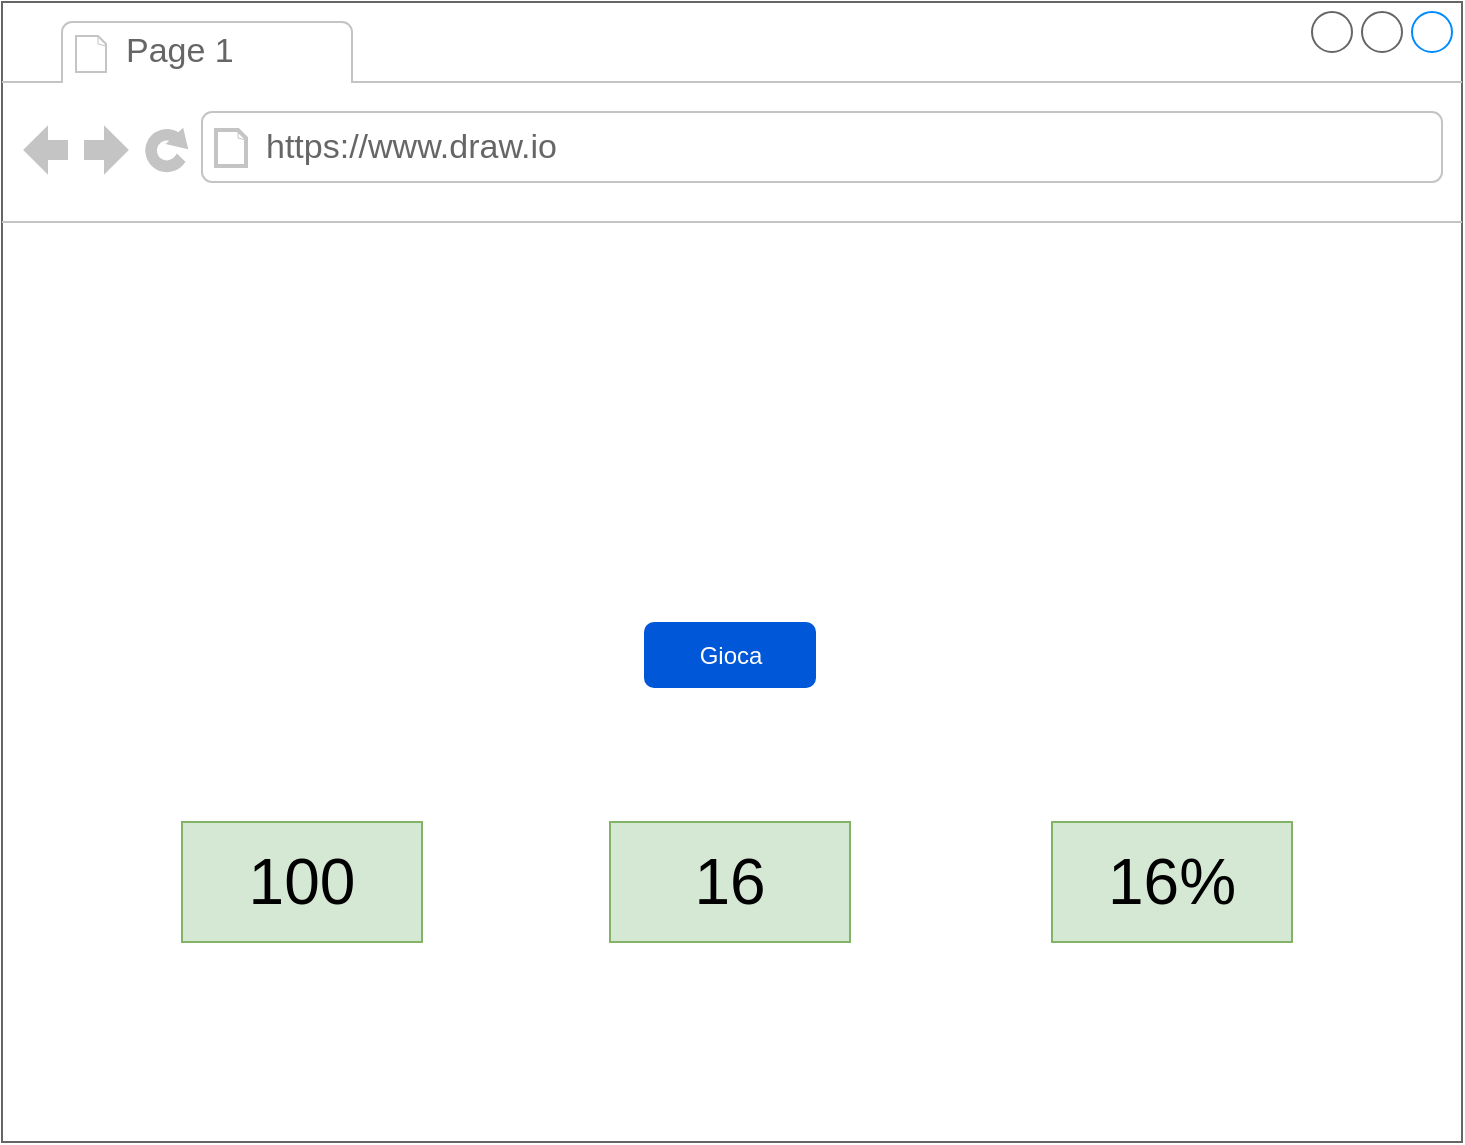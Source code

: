 <mxfile version="20.8.20" type="device" pages="7"><diagram id="Cg6H2Tdxqr1hSSYa38K-" name="lancia dadi"><mxGraphModel dx="1434" dy="731" grid="1" gridSize="10" guides="1" tooltips="1" connect="1" arrows="1" fold="1" page="1" pageScale="1" pageWidth="827" pageHeight="1169" math="0" shadow="0"><root><mxCell id="0"/><mxCell id="1" parent="0"/><mxCell id="H-j7y9s3bhlFT9TuiXRx-1" value="" style="strokeWidth=1;shadow=0;dashed=0;align=center;html=1;shape=mxgraph.mockup.containers.browserWindow;rSize=0;strokeColor=#666666;strokeColor2=#008cff;strokeColor3=#c4c4c4;mainText=,;recursiveResize=0;" parent="1" vertex="1"><mxGeometry x="50" y="40" width="730" height="570" as="geometry"/></mxCell><mxCell id="H-j7y9s3bhlFT9TuiXRx-2" value="Page 1" style="strokeWidth=1;shadow=0;dashed=0;align=center;html=1;shape=mxgraph.mockup.containers.anchor;fontSize=17;fontColor=#666666;align=left;" parent="H-j7y9s3bhlFT9TuiXRx-1" vertex="1"><mxGeometry x="60" y="12" width="110" height="26" as="geometry"/></mxCell><mxCell id="H-j7y9s3bhlFT9TuiXRx-3" value="https://www.draw.io" style="strokeWidth=1;shadow=0;dashed=0;align=center;html=1;shape=mxgraph.mockup.containers.anchor;rSize=0;fontSize=17;fontColor=#666666;align=left;" parent="H-j7y9s3bhlFT9TuiXRx-1" vertex="1"><mxGeometry x="130" y="60" width="250" height="26" as="geometry"/></mxCell><mxCell id="H-j7y9s3bhlFT9TuiXRx-5" value="" style="shape=image;verticalLabelPosition=bottom;labelBackgroundColor=default;verticalAlign=top;aspect=fixed;imageAspect=0;image=https://hamleysgumlet.gumlet.io/product/491902266/665/491902266-3.jpg;" parent="H-j7y9s3bhlFT9TuiXRx-1" vertex="1"><mxGeometry x="80" y="140" width="150" height="139.9" as="geometry"/></mxCell><mxCell id="H-j7y9s3bhlFT9TuiXRx-6" value="" style="shape=image;verticalLabelPosition=bottom;labelBackgroundColor=default;verticalAlign=top;aspect=fixed;imageAspect=0;image=https://hamleysgumlet.gumlet.io/product/491902266/665/491902266-3.jpg;" parent="H-j7y9s3bhlFT9TuiXRx-1" vertex="1"><mxGeometry x="510" y="140" width="150" height="139.9" as="geometry"/></mxCell><mxCell id="H-j7y9s3bhlFT9TuiXRx-7" value="Gioca" style="rounded=1;fillColor=#0057D8;strokeColor=none;html=1;fontColor=#ffffff;align=center;verticalAlign=middle;fontStyle=0;fontSize=12;sketch=0;" parent="H-j7y9s3bhlFT9TuiXRx-1" vertex="1"><mxGeometry x="321" y="310" width="86" height="33" as="geometry"/></mxCell><mxCell id="H-j7y9s3bhlFT9TuiXRx-8" value="100" style="rounded=0;whiteSpace=wrap;html=1;fillColor=#d5e8d4;strokeColor=#82b366;fontSize=32;" parent="H-j7y9s3bhlFT9TuiXRx-1" vertex="1"><mxGeometry x="90" y="410" width="120" height="60" as="geometry"/></mxCell><mxCell id="H-j7y9s3bhlFT9TuiXRx-9" value="16" style="rounded=0;whiteSpace=wrap;html=1;fillColor=#d5e8d4;strokeColor=#82b366;fontSize=32;" parent="H-j7y9s3bhlFT9TuiXRx-1" vertex="1"><mxGeometry x="304" y="410" width="120" height="60" as="geometry"/></mxCell><mxCell id="H-j7y9s3bhlFT9TuiXRx-10" value="16%" style="rounded=0;whiteSpace=wrap;html=1;fillColor=#d5e8d4;strokeColor=#82b366;fontSize=32;" parent="H-j7y9s3bhlFT9TuiXRx-1" vertex="1"><mxGeometry x="525" y="410" width="120" height="60" as="geometry"/></mxCell></root></mxGraphModel></diagram><diagram id="x9rUhclJSvOV-xYANEBH" name="lista spesa"><mxGraphModel dx="1434" dy="788" grid="1" gridSize="10" guides="1" tooltips="1" connect="1" arrows="1" fold="1" page="1" pageScale="1" pageWidth="827" pageHeight="1169" math="0" shadow="0"><root><mxCell id="0"/><mxCell id="1" parent="0"/><mxCell id="MfrzVIGP5iQcUC9yq5QS-6" value="" style="strokeWidth=1;shadow=0;dashed=0;align=center;html=1;shape=mxgraph.mockup.containers.browserWindow;rSize=0;strokeColor=#666666;strokeColor2=#008cff;strokeColor3=#c4c4c4;mainText=,;recursiveResize=0;" parent="1" vertex="1"><mxGeometry x="430" y="90" width="390" height="310" as="geometry"/></mxCell><mxCell id="MfrzVIGP5iQcUC9yq5QS-7" value="Page 1" style="strokeWidth=1;shadow=0;dashed=0;align=center;html=1;shape=mxgraph.mockup.containers.anchor;fontSize=17;fontColor=#666666;align=left;" parent="MfrzVIGP5iQcUC9yq5QS-6" vertex="1"><mxGeometry x="60" y="12" width="110" height="26" as="geometry"/></mxCell><mxCell id="MfrzVIGP5iQcUC9yq5QS-8" value="https://www.draw.io" style="strokeWidth=1;shadow=0;dashed=0;align=center;html=1;shape=mxgraph.mockup.containers.anchor;rSize=0;fontSize=17;fontColor=#666666;align=left;" parent="MfrzVIGP5iQcUC9yq5QS-6" vertex="1"><mxGeometry x="130" y="60" width="250" height="26" as="geometry"/></mxCell><mxCell id="MfrzVIGP5iQcUC9yq5QS-9" value="latte" style="strokeWidth=1;html=1;shadow=0;dashed=0;shape=mxgraph.android.textfield;align=center;strokeColor=#999999;pointerEvents=1" parent="MfrzVIGP5iQcUC9yq5QS-6" vertex="1"><mxGeometry x="28" y="140" width="174" height="30" as="geometry"/></mxCell><mxCell id="MfrzVIGP5iQcUC9yq5QS-10" value="add" style="rounded=1;fillColor=#0057D8;strokeColor=none;html=1;fontColor=#ffffff;align=center;verticalAlign=middle;fontStyle=0;fontSize=12;sketch=0;" parent="MfrzVIGP5iQcUC9yq5QS-6" vertex="1"><mxGeometry x="240" y="137" width="86" height="33" as="geometry"/></mxCell><mxCell id="MfrzVIGP5iQcUC9yq5QS-11" value="&lt;ul&gt;&lt;li&gt;pane&lt;/li&gt;&lt;li&gt;salmone&lt;/li&gt;&lt;li&gt;olive&lt;/li&gt;&lt;/ul&gt;" style="text;strokeColor=none;fillColor=none;html=1;whiteSpace=wrap;verticalAlign=middle;overflow=hidden;" parent="MfrzVIGP5iQcUC9yq5QS-6" vertex="1"><mxGeometry x="30" y="190" width="100" height="80" as="geometry"/></mxCell><mxCell id="MfrzVIGP5iQcUC9yq5QS-19" value="Todo" style="swimlane;fontStyle=1;align=center;verticalAlign=top;childLayout=stackLayout;horizontal=1;startSize=26;horizontalStack=0;resizeParent=1;resizeParentMax=0;resizeLast=0;collapsible=1;marginBottom=0;" parent="1" vertex="1"><mxGeometry x="80" y="560" width="140" height="86" as="geometry"/></mxCell><mxCell id="MfrzVIGP5iQcUC9yq5QS-20" value="+ descrizione: String" style="text;strokeColor=none;fillColor=none;align=left;verticalAlign=top;spacingLeft=4;spacingRight=4;overflow=hidden;rotatable=0;points=[[0,0.5],[1,0.5]];portConstraint=eastwest;" parent="MfrzVIGP5iQcUC9yq5QS-19" vertex="1"><mxGeometry y="26" width="140" height="26" as="geometry"/></mxCell><mxCell id="MfrzVIGP5iQcUC9yq5QS-21" value="" style="line;strokeWidth=1;fillColor=none;align=left;verticalAlign=middle;spacingTop=-1;spacingLeft=3;spacingRight=3;rotatable=0;labelPosition=right;points=[];portConstraint=eastwest;strokeColor=inherit;" parent="MfrzVIGP5iQcUC9yq5QS-19" vertex="1"><mxGeometry y="52" width="140" height="8" as="geometry"/></mxCell><mxCell id="MfrzVIGP5iQcUC9yq5QS-31" value="+ Todo(String)" style="text;strokeColor=none;fillColor=none;align=left;verticalAlign=top;spacingLeft=4;spacingRight=4;overflow=hidden;rotatable=0;points=[[0,0.5],[1,0.5]];portConstraint=eastwest;" parent="MfrzVIGP5iQcUC9yq5QS-19" vertex="1"><mxGeometry y="60" width="140" height="26" as="geometry"/></mxCell><mxCell id="MfrzVIGP5iQcUC9yq5QS-23" value="Lista" style="swimlane;fontStyle=1;align=center;verticalAlign=top;childLayout=stackLayout;horizontal=1;startSize=26;horizontalStack=0;resizeParent=1;resizeParentMax=0;resizeLast=0;collapsible=1;marginBottom=0;" parent="1" vertex="1"><mxGeometry x="320" y="560" width="160" height="138" as="geometry"/></mxCell><mxCell id="MfrzVIGP5iQcUC9yq5QS-24" value="+ elenco: Todo[]" style="text;strokeColor=none;fillColor=none;align=left;verticalAlign=top;spacingLeft=4;spacingRight=4;overflow=hidden;rotatable=0;points=[[0,0.5],[1,0.5]];portConstraint=eastwest;" parent="MfrzVIGP5iQcUC9yq5QS-23" vertex="1"><mxGeometry y="26" width="160" height="26" as="geometry"/></mxCell><mxCell id="MfrzVIGP5iQcUC9yq5QS-25" value="" style="line;strokeWidth=1;fillColor=none;align=left;verticalAlign=middle;spacingTop=-1;spacingLeft=3;spacingRight=3;rotatable=0;labelPosition=right;points=[];portConstraint=eastwest;strokeColor=inherit;" parent="MfrzVIGP5iQcUC9yq5QS-23" vertex="1"><mxGeometry y="52" width="160" height="8" as="geometry"/></mxCell><mxCell id="MfrzVIGP5iQcUC9yq5QS-26" value="+ add(Todo): void" style="text;strokeColor=none;fillColor=none;align=left;verticalAlign=top;spacingLeft=4;spacingRight=4;overflow=hidden;rotatable=0;points=[[0,0.5],[1,0.5]];portConstraint=eastwest;" parent="MfrzVIGP5iQcUC9yq5QS-23" vertex="1"><mxGeometry y="60" width="160" height="26" as="geometry"/></mxCell><mxCell id="MfrzVIGP5iQcUC9yq5QS-28" value="+ get(int): Todo" style="text;strokeColor=none;fillColor=none;align=left;verticalAlign=top;spacingLeft=4;spacingRight=4;overflow=hidden;rotatable=0;points=[[0,0.5],[1,0.5]];portConstraint=eastwest;" parent="MfrzVIGP5iQcUC9yq5QS-23" vertex="1"><mxGeometry y="86" width="160" height="26" as="geometry"/></mxCell><mxCell id="MfrzVIGP5iQcUC9yq5QS-29" value="+ getAll(): Todo[]" style="text;strokeColor=none;fillColor=none;align=left;verticalAlign=top;spacingLeft=4;spacingRight=4;overflow=hidden;rotatable=0;points=[[0,0.5],[1,0.5]];portConstraint=eastwest;" parent="MfrzVIGP5iQcUC9yq5QS-23" vertex="1"><mxGeometry y="112" width="160" height="26" as="geometry"/></mxCell><mxCell id="MfrzVIGP5iQcUC9yq5QS-27" style="edgeStyle=orthogonalEdgeStyle;rounded=0;orthogonalLoop=1;jettySize=auto;html=1;exitX=0;exitY=0.5;exitDx=0;exitDy=0;entryX=1;entryY=0.5;entryDx=0;entryDy=0;endArrow=none;endFill=0;startArrow=diamond;startFill=0;" parent="1" source="MfrzVIGP5iQcUC9yq5QS-24" target="MfrzVIGP5iQcUC9yq5QS-20" edge="1"><mxGeometry relative="1" as="geometry"/></mxCell><mxCell id="MfrzVIGP5iQcUC9yq5QS-30" value="" style="shape=image;verticalLabelPosition=bottom;labelBackgroundColor=default;verticalAlign=top;aspect=fixed;imageAspect=0;image=https://i.pinimg.com/originals/0c/cd/2e/0ccd2e3871ede392eef16f81fa21edc5.jpg;" parent="1" vertex="1"><mxGeometry x="312.87" y="420" width="174.26" height="126" as="geometry"/></mxCell><mxCell id="MfrzVIGP5iQcUC9yq5QS-32" value="TodoListDemo" style="swimlane;fontStyle=1;align=center;verticalAlign=top;childLayout=stackLayout;horizontal=1;startSize=26;horizontalStack=0;resizeParent=1;resizeParentMax=0;resizeLast=0;collapsible=1;marginBottom=0;" parent="1" vertex="1"><mxGeometry x="593" y="552" width="160" height="60" as="geometry"/></mxCell><mxCell id="MfrzVIGP5iQcUC9yq5QS-34" value="" style="line;strokeWidth=1;fillColor=none;align=left;verticalAlign=middle;spacingTop=-1;spacingLeft=3;spacingRight=3;rotatable=0;labelPosition=right;points=[];portConstraint=eastwest;strokeColor=inherit;" parent="MfrzVIGP5iQcUC9yq5QS-32" vertex="1"><mxGeometry y="26" width="160" height="8" as="geometry"/></mxCell><mxCell id="MfrzVIGP5iQcUC9yq5QS-35" value="+ main(String[]): void" style="text;strokeColor=none;fillColor=none;align=left;verticalAlign=top;spacingLeft=4;spacingRight=4;overflow=hidden;rotatable=0;points=[[0,0.5],[1,0.5]];portConstraint=eastwest;" parent="MfrzVIGP5iQcUC9yq5QS-32" vertex="1"><mxGeometry y="34" width="160" height="26" as="geometry"/></mxCell><mxCell id="MfrzVIGP5iQcUC9yq5QS-36" style="edgeStyle=orthogonalEdgeStyle;rounded=0;orthogonalLoop=1;jettySize=auto;html=1;exitX=0;exitY=0.5;exitDx=0;exitDy=0;startArrow=none;startFill=0;endArrow=none;endFill=0;" parent="1" source="MfrzVIGP5iQcUC9yq5QS-35" target="MfrzVIGP5iQcUC9yq5QS-24" edge="1"><mxGeometry relative="1" as="geometry"/></mxCell><mxCell id="MfrzVIGP5iQcUC9yq5QS-1" value="latte" style="whiteSpace=wrap;html=1;aspect=fixed;fillColor=#fff2cc;strokeColor=#d6b656;" parent="1" vertex="1"><mxGeometry x="374" y="420" width="40" height="40" as="geometry"/></mxCell><mxCell id="MfrzVIGP5iQcUC9yq5QS-2" value="mele 1kg" style="whiteSpace=wrap;html=1;aspect=fixed;fillColor=#fff2cc;strokeColor=#d6b656;" parent="1" vertex="1"><mxGeometry x="414" y="420" width="40" height="40" as="geometry"/></mxCell><mxCell id="MfrzVIGP5iQcUC9yq5QS-3" value="salmone" style="whiteSpace=wrap;html=1;aspect=fixed;fillColor=#fff2cc;strokeColor=#d6b656;" parent="1" vertex="1"><mxGeometry x="374" y="463" width="40" height="40" as="geometry"/></mxCell><mxCell id="MfrzVIGP5iQcUC9yq5QS-4" value="olive" style="whiteSpace=wrap;html=1;aspect=fixed;fillColor=#fff2cc;strokeColor=#d6b656;" parent="1" vertex="1"><mxGeometry x="374" y="506" width="40" height="40" as="geometry"/></mxCell><mxCell id="MfrzVIGP5iQcUC9yq5QS-5" value="pane" style="whiteSpace=wrap;html=1;aspect=fixed;fillColor=#fff2cc;strokeColor=#d6b656;" parent="1" vertex="1"><mxGeometry x="414" y="463" width="40" height="40" as="geometry"/></mxCell></root></mxGraphModel></diagram><diagram id="e7iqt1R43cyGJhvjIFla" name="rubrica contatti"><mxGraphModel dx="1434" dy="731" grid="1" gridSize="10" guides="1" tooltips="1" connect="1" arrows="1" fold="1" page="1" pageScale="1" pageWidth="827" pageHeight="1169" math="0" shadow="0"><root><mxCell id="0"/><mxCell id="1" parent="0"/><mxCell id="YJz40cyfehObAQXGJR73-1" value="model" style="shape=folder;fontStyle=1;spacingTop=10;tabWidth=40;tabHeight=14;tabPosition=left;html=1;fillColor=#fff2cc;strokeColor=#d6b656;" vertex="1" parent="1"><mxGeometry x="50" y="70" width="200" height="570" as="geometry"/></mxCell><mxCell id="YJz40cyfehObAQXGJR73-2" value="view" style="shape=folder;fontStyle=1;spacingTop=10;tabWidth=40;tabHeight=14;tabPosition=left;html=1;fillColor=#fff2cc;strokeColor=#d6b656;" vertex="1" parent="1"><mxGeometry x="320" y="70" width="190" height="330" as="geometry"/></mxCell><mxCell id="YJz40cyfehObAQXGJR73-3" value="controller" style="shape=folder;fontStyle=1;spacingTop=10;tabWidth=40;tabHeight=14;tabPosition=left;html=1;fillColor=#fff2cc;strokeColor=#d6b656;" vertex="1" parent="1"><mxGeometry x="610" y="70" width="170" height="570" as="geometry"/></mxCell><mxCell id="YJz40cyfehObAQXGJR73-4" value="Contatto" style="swimlane;fontStyle=1;align=center;verticalAlign=top;childLayout=stackLayout;horizontal=1;startSize=26;horizontalStack=0;resizeParent=1;resizeParentMax=0;resizeLast=0;collapsible=1;marginBottom=0;" vertex="1" parent="1"><mxGeometry x="80" y="130" width="140" height="112" as="geometry"/></mxCell><mxCell id="YJz40cyfehObAQXGJR73-5" value="+ nome: String" style="text;strokeColor=none;fillColor=none;align=left;verticalAlign=top;spacingLeft=4;spacingRight=4;overflow=hidden;rotatable=0;points=[[0,0.5],[1,0.5]];portConstraint=eastwest;" vertex="1" parent="YJz40cyfehObAQXGJR73-4"><mxGeometry y="26" width="140" height="26" as="geometry"/></mxCell><mxCell id="YJz40cyfehObAQXGJR73-8" value="+ numero: String" style="text;strokeColor=none;fillColor=none;align=left;verticalAlign=top;spacingLeft=4;spacingRight=4;overflow=hidden;rotatable=0;points=[[0,0.5],[1,0.5]];portConstraint=eastwest;" vertex="1" parent="YJz40cyfehObAQXGJR73-4"><mxGeometry y="52" width="140" height="26" as="geometry"/></mxCell><mxCell id="YJz40cyfehObAQXGJR73-6" value="" style="line;strokeWidth=1;fillColor=none;align=left;verticalAlign=middle;spacingTop=-1;spacingLeft=3;spacingRight=3;rotatable=0;labelPosition=right;points=[];portConstraint=eastwest;strokeColor=inherit;" vertex="1" parent="YJz40cyfehObAQXGJR73-4"><mxGeometry y="78" width="140" height="8" as="geometry"/></mxCell><mxCell id="YJz40cyfehObAQXGJR73-7" value="+ costruttore" style="text;strokeColor=none;fillColor=none;align=left;verticalAlign=top;spacingLeft=4;spacingRight=4;overflow=hidden;rotatable=0;points=[[0,0.5],[1,0.5]];portConstraint=eastwest;" vertex="1" parent="YJz40cyfehObAQXGJR73-4"><mxGeometry y="86" width="140" height="26" as="geometry"/></mxCell><mxCell id="YJz40cyfehObAQXGJR73-9" value="Rubrica" style="swimlane;fontStyle=1;align=center;verticalAlign=top;childLayout=stackLayout;horizontal=1;startSize=26;horizontalStack=0;resizeParent=1;resizeParentMax=0;resizeLast=0;collapsible=1;marginBottom=0;" vertex="1" parent="1"><mxGeometry x="630" y="130" width="140" height="112" as="geometry"/></mxCell><mxCell id="YJz40cyfehObAQXGJR73-10" value="+ contatti: Contatto[]" style="text;strokeColor=none;fillColor=none;align=left;verticalAlign=top;spacingLeft=4;spacingRight=4;overflow=hidden;rotatable=0;points=[[0,0.5],[1,0.5]];portConstraint=eastwest;" vertex="1" parent="YJz40cyfehObAQXGJR73-9"><mxGeometry y="26" width="140" height="26" as="geometry"/></mxCell><mxCell id="YJz40cyfehObAQXGJR73-12" value="" style="line;strokeWidth=1;fillColor=none;align=left;verticalAlign=middle;spacingTop=-1;spacingLeft=3;spacingRight=3;rotatable=0;labelPosition=right;points=[];portConstraint=eastwest;strokeColor=inherit;" vertex="1" parent="YJz40cyfehObAQXGJR73-9"><mxGeometry y="52" width="140" height="8" as="geometry"/></mxCell><mxCell id="YJz40cyfehObAQXGJR73-13" value="+ costruttore" style="text;strokeColor=none;fillColor=none;align=left;verticalAlign=top;spacingLeft=4;spacingRight=4;overflow=hidden;rotatable=0;points=[[0,0.5],[1,0.5]];portConstraint=eastwest;" vertex="1" parent="YJz40cyfehObAQXGJR73-9"><mxGeometry y="60" width="140" height="26" as="geometry"/></mxCell><mxCell id="YJz40cyfehObAQXGJR73-25" value="+ add(Contatto)&#10;)" style="text;strokeColor=none;fillColor=none;align=left;verticalAlign=top;spacingLeft=4;spacingRight=4;overflow=hidden;rotatable=0;points=[[0,0.5],[1,0.5]];portConstraint=eastwest;" vertex="1" parent="YJz40cyfehObAQXGJR73-9"><mxGeometry y="86" width="140" height="26" as="geometry"/></mxCell><mxCell id="YJz40cyfehObAQXGJR73-23" value="" style="edgeStyle=orthogonalEdgeStyle;rounded=0;orthogonalLoop=1;jettySize=auto;html=1;endArrow=diamond;endFill=0;" edge="1" parent="1" source="YJz40cyfehObAQXGJR73-15" target="YJz40cyfehObAQXGJR73-19"><mxGeometry relative="1" as="geometry"/></mxCell><mxCell id="YJz40cyfehObAQXGJR73-15" value="RubricaDemo" style="swimlane;fontStyle=1;align=center;verticalAlign=top;childLayout=stackLayout;horizontal=1;startSize=26;horizontalStack=0;resizeParent=1;resizeParentMax=0;resizeLast=0;collapsible=1;marginBottom=0;" vertex="1" parent="1"><mxGeometry x="334" y="420" width="160" height="60" as="geometry"/></mxCell><mxCell id="YJz40cyfehObAQXGJR73-17" value="" style="line;strokeWidth=1;fillColor=none;align=left;verticalAlign=middle;spacingTop=-1;spacingLeft=3;spacingRight=3;rotatable=0;labelPosition=right;points=[];portConstraint=eastwest;strokeColor=inherit;" vertex="1" parent="YJz40cyfehObAQXGJR73-15"><mxGeometry y="26" width="160" height="8" as="geometry"/></mxCell><mxCell id="YJz40cyfehObAQXGJR73-18" value="+ main()" style="text;strokeColor=none;fillColor=none;align=left;verticalAlign=top;spacingLeft=4;spacingRight=4;overflow=hidden;rotatable=0;points=[[0,0.5],[1,0.5]];portConstraint=eastwest;" vertex="1" parent="YJz40cyfehObAQXGJR73-15"><mxGeometry y="34" width="160" height="26" as="geometry"/></mxCell><mxCell id="YJz40cyfehObAQXGJR73-24" style="edgeStyle=orthogonalEdgeStyle;rounded=0;orthogonalLoop=1;jettySize=auto;html=1;exitX=1;exitY=0.25;exitDx=0;exitDy=0;endArrow=diamond;endFill=0;" edge="1" parent="1" source="YJz40cyfehObAQXGJR73-19" target="YJz40cyfehObAQXGJR73-13"><mxGeometry relative="1" as="geometry"/></mxCell><mxCell id="YJz40cyfehObAQXGJR73-19" value="RubricaView" style="swimlane;fontStyle=1;align=center;verticalAlign=top;childLayout=stackLayout;horizontal=1;startSize=26;horizontalStack=0;resizeParent=1;resizeParentMax=0;resizeLast=0;collapsible=1;marginBottom=0;" vertex="1" parent="1"><mxGeometry x="334" y="270" width="160" height="86" as="geometry"/></mxCell><mxCell id="YJz40cyfehObAQXGJR73-21" value="" style="line;strokeWidth=1;fillColor=none;align=left;verticalAlign=middle;spacingTop=-1;spacingLeft=3;spacingRight=3;rotatable=0;labelPosition=right;points=[];portConstraint=eastwest;strokeColor=inherit;" vertex="1" parent="YJz40cyfehObAQXGJR73-19"><mxGeometry y="26" width="160" height="8" as="geometry"/></mxCell><mxCell id="YJz40cyfehObAQXGJR73-22" value="+ add(Contatto): void" style="text;strokeColor=none;fillColor=none;align=left;verticalAlign=top;spacingLeft=4;spacingRight=4;overflow=hidden;rotatable=0;points=[[0,0.5],[1,0.5]];portConstraint=eastwest;" vertex="1" parent="YJz40cyfehObAQXGJR73-19"><mxGeometry y="34" width="160" height="26" as="geometry"/></mxCell><mxCell id="YJz40cyfehObAQXGJR73-26" value="+ getAll(): Contatto[]" style="text;strokeColor=none;fillColor=none;align=left;verticalAlign=top;spacingLeft=4;spacingRight=4;overflow=hidden;rotatable=0;points=[[0,0.5],[1,0.5]];portConstraint=eastwest;" vertex="1" parent="YJz40cyfehObAQXGJR73-19"><mxGeometry y="60" width="160" height="26" as="geometry"/></mxCell></root></mxGraphModel></diagram><diagram id="X636AbXwVNyef3VeQuok" name="geometria"><mxGraphModel dx="936" dy="589" grid="1" gridSize="10" guides="1" tooltips="1" connect="1" arrows="1" fold="1" page="1" pageScale="1" pageWidth="827" pageHeight="1169" math="0" shadow="0"><root><mxCell id="0"/><mxCell id="1" parent="0"/><mxCell id="2pqwC0P4rRArVtFaW9Xc-1" value="" style="endArrow=classic;html=1;rounded=0;" edge="1" parent="1"><mxGeometry width="50" height="50" relative="1" as="geometry"><mxPoint x="240" y="480" as="sourcePoint"/><mxPoint x="240" y="40" as="targetPoint"/></mxGeometry></mxCell><mxCell id="2pqwC0P4rRArVtFaW9Xc-2" value="" style="endArrow=classic;html=1;rounded=0;" edge="1" parent="1"><mxGeometry width="50" height="50" relative="1" as="geometry"><mxPoint x="180" y="440" as="sourcePoint"/><mxPoint x="770" y="440" as="targetPoint"/></mxGeometry></mxCell><mxCell id="2pqwC0P4rRArVtFaW9Xc-3" value="" style="shape=waypoint;sketch=0;fillStyle=solid;size=6;pointerEvents=1;points=[];fillColor=none;resizable=0;rotatable=0;perimeter=centerPerimeter;snapToPoint=1;" vertex="1" parent="1"><mxGeometry x="350" y="350" width="20" height="20" as="geometry"/></mxCell><mxCell id="2pqwC0P4rRArVtFaW9Xc-4" value="" style="shape=waypoint;sketch=0;fillStyle=solid;size=6;pointerEvents=1;points=[];fillColor=none;resizable=0;rotatable=0;perimeter=centerPerimeter;snapToPoint=1;" vertex="1" parent="1"><mxGeometry x="510" y="350" width="20" height="20" as="geometry"/></mxCell><mxCell id="2pqwC0P4rRArVtFaW9Xc-5" value="a(3, 2)" style="text;html=1;strokeColor=none;fillColor=none;align=center;verticalAlign=middle;whiteSpace=wrap;rounded=0;" vertex="1" parent="1"><mxGeometry x="330" y="370" width="60" height="30" as="geometry"/></mxCell><mxCell id="2pqwC0P4rRArVtFaW9Xc-6" value="b(7, 2)" style="text;html=1;strokeColor=none;fillColor=none;align=center;verticalAlign=middle;whiteSpace=wrap;rounded=0;" vertex="1" parent="1"><mxGeometry x="490" y="370" width="60" height="30" as="geometry"/></mxCell><mxCell id="2pqwC0P4rRArVtFaW9Xc-7" value="" style="endArrow=none;dashed=1;html=1;dashPattern=1 3;strokeWidth=2;rounded=0;" edge="1" parent="1" source="2pqwC0P4rRArVtFaW9Xc-3" target="2pqwC0P4rRArVtFaW9Xc-4"><mxGeometry width="50" height="50" relative="1" as="geometry"><mxPoint x="140" y="230" as="sourcePoint"/><mxPoint x="190" y="180" as="targetPoint"/></mxGeometry></mxCell><mxCell id="2pqwC0P4rRArVtFaW9Xc-8" value="" style="shape=waypoint;sketch=0;fillStyle=solid;size=6;pointerEvents=1;points=[];fillColor=none;resizable=0;rotatable=0;perimeter=centerPerimeter;snapToPoint=1;" vertex="1" parent="1"><mxGeometry x="350" y="230" width="20" height="20" as="geometry"/></mxCell><mxCell id="2pqwC0P4rRArVtFaW9Xc-9" value="c(3, 5)" style="text;html=1;strokeColor=none;fillColor=none;align=center;verticalAlign=middle;whiteSpace=wrap;rounded=0;" vertex="1" parent="1"><mxGeometry x="330" y="200" width="60" height="30" as="geometry"/></mxCell><mxCell id="2pqwC0P4rRArVtFaW9Xc-10" value="" style="endArrow=none;dashed=1;html=1;dashPattern=1 3;strokeWidth=2;rounded=0;entryX=0.55;entryY=0.75;entryDx=0;entryDy=0;entryPerimeter=0;" edge="1" parent="1" target="2pqwC0P4rRArVtFaW9Xc-8"><mxGeometry width="50" height="50" relative="1" as="geometry"><mxPoint x="360" y="360" as="sourcePoint"/><mxPoint x="600" y="380" as="targetPoint"/></mxGeometry></mxCell><mxCell id="2pqwC0P4rRArVtFaW9Xc-11" value="" style="endArrow=none;dashed=1;html=1;dashPattern=1 3;strokeWidth=2;rounded=0;exitX=0.6;exitY=0.4;exitDx=0;exitDy=0;exitPerimeter=0;entryX=0.55;entryY=0.4;entryDx=0;entryDy=0;entryPerimeter=0;" edge="1" parent="1" source="2pqwC0P4rRArVtFaW9Xc-8" target="2pqwC0P4rRArVtFaW9Xc-4"><mxGeometry width="50" height="50" relative="1" as="geometry"><mxPoint x="550" y="430" as="sourcePoint"/><mxPoint x="600" y="380" as="targetPoint"/></mxGeometry></mxCell></root></mxGraphModel></diagram><diagram id="D58ve14tJUaP7mZnzr_2" name="Pagina-5"><mxGraphModel dx="1434" dy="788" grid="1" gridSize="10" guides="1" tooltips="1" connect="1" arrows="1" fold="1" page="1" pageScale="1" pageWidth="827" pageHeight="1169" math="0" shadow="0"><root><mxCell id="0"/><mxCell id="1" parent="0"/><mxCell id="YW3kVqDKy6XN3XQlmQ_f-1" value="model" style="shape=folder;fontStyle=1;spacingTop=10;tabWidth=40;tabHeight=14;tabPosition=left;html=1;" vertex="1" parent="1"><mxGeometry x="100" y="40" width="70" height="50" as="geometry"/></mxCell><mxCell id="YW3kVqDKy6XN3XQlmQ_f-2" value="Dipendente" style="swimlane;fontStyle=1;align=center;verticalAlign=top;childLayout=stackLayout;horizontal=1;startSize=26;horizontalStack=0;resizeParent=1;resizeParentMax=0;resizeLast=0;collapsible=1;marginBottom=0;" vertex="1" parent="1"><mxGeometry x="310" y="130" width="160" height="86" as="geometry"/></mxCell><mxCell id="YW3kVqDKy6XN3XQlmQ_f-3" value="+ nMat: int" style="text;strokeColor=none;fillColor=none;align=left;verticalAlign=top;spacingLeft=4;spacingRight=4;overflow=hidden;rotatable=0;points=[[0,0.5],[1,0.5]];portConstraint=eastwest;" vertex="1" parent="YW3kVqDKy6XN3XQlmQ_f-2"><mxGeometry y="26" width="160" height="26" as="geometry"/></mxCell><mxCell id="YW3kVqDKy6XN3XQlmQ_f-4" value="" style="line;strokeWidth=1;fillColor=none;align=left;verticalAlign=middle;spacingTop=-1;spacingLeft=3;spacingRight=3;rotatable=0;labelPosition=right;points=[];portConstraint=eastwest;strokeColor=inherit;" vertex="1" parent="YW3kVqDKy6XN3XQlmQ_f-2"><mxGeometry y="52" width="160" height="8" as="geometry"/></mxCell><mxCell id="YW3kVqDKy6XN3XQlmQ_f-5" value="+ method(type): type" style="text;strokeColor=none;fillColor=none;align=left;verticalAlign=top;spacingLeft=4;spacingRight=4;overflow=hidden;rotatable=0;points=[[0,0.5],[1,0.5]];portConstraint=eastwest;" vertex="1" parent="YW3kVqDKy6XN3XQlmQ_f-2"><mxGeometry y="60" width="160" height="26" as="geometry"/></mxCell><mxCell id="YW3kVqDKy6XN3XQlmQ_f-6" value="Impiegato" style="swimlane;fontStyle=1;align=center;verticalAlign=top;childLayout=stackLayout;horizontal=1;startSize=26;horizontalStack=0;resizeParent=1;resizeParentMax=0;resizeLast=0;collapsible=1;marginBottom=0;" vertex="1" parent="1"><mxGeometry x="110" y="290" width="160" height="86" as="geometry"/></mxCell><mxCell id="YW3kVqDKy6XN3XQlmQ_f-7" value="+ field: type" style="text;strokeColor=none;fillColor=none;align=left;verticalAlign=top;spacingLeft=4;spacingRight=4;overflow=hidden;rotatable=0;points=[[0,0.5],[1,0.5]];portConstraint=eastwest;" vertex="1" parent="YW3kVqDKy6XN3XQlmQ_f-6"><mxGeometry y="26" width="160" height="26" as="geometry"/></mxCell><mxCell id="YW3kVqDKy6XN3XQlmQ_f-8" value="" style="line;strokeWidth=1;fillColor=none;align=left;verticalAlign=middle;spacingTop=-1;spacingLeft=3;spacingRight=3;rotatable=0;labelPosition=right;points=[];portConstraint=eastwest;strokeColor=inherit;" vertex="1" parent="YW3kVqDKy6XN3XQlmQ_f-6"><mxGeometry y="52" width="160" height="8" as="geometry"/></mxCell><mxCell id="YW3kVqDKy6XN3XQlmQ_f-9" value="+ method(type): type" style="text;strokeColor=none;fillColor=none;align=left;verticalAlign=top;spacingLeft=4;spacingRight=4;overflow=hidden;rotatable=0;points=[[0,0.5],[1,0.5]];portConstraint=eastwest;" vertex="1" parent="YW3kVqDKy6XN3XQlmQ_f-6"><mxGeometry y="60" width="160" height="26" as="geometry"/></mxCell><mxCell id="YW3kVqDKy6XN3XQlmQ_f-10" value="Fattorino" style="swimlane;fontStyle=1;align=center;verticalAlign=top;childLayout=stackLayout;horizontal=1;startSize=26;horizontalStack=0;resizeParent=1;resizeParentMax=0;resizeLast=0;collapsible=1;marginBottom=0;" vertex="1" parent="1"><mxGeometry x="310" y="290" width="160" height="86" as="geometry"/></mxCell><mxCell id="YW3kVqDKy6XN3XQlmQ_f-11" value="+ field: type" style="text;strokeColor=none;fillColor=none;align=left;verticalAlign=top;spacingLeft=4;spacingRight=4;overflow=hidden;rotatable=0;points=[[0,0.5],[1,0.5]];portConstraint=eastwest;" vertex="1" parent="YW3kVqDKy6XN3XQlmQ_f-10"><mxGeometry y="26" width="160" height="26" as="geometry"/></mxCell><mxCell id="YW3kVqDKy6XN3XQlmQ_f-12" value="" style="line;strokeWidth=1;fillColor=none;align=left;verticalAlign=middle;spacingTop=-1;spacingLeft=3;spacingRight=3;rotatable=0;labelPosition=right;points=[];portConstraint=eastwest;strokeColor=inherit;" vertex="1" parent="YW3kVqDKy6XN3XQlmQ_f-10"><mxGeometry y="52" width="160" height="8" as="geometry"/></mxCell><mxCell id="YW3kVqDKy6XN3XQlmQ_f-13" value="+ method(type): type" style="text;strokeColor=none;fillColor=none;align=left;verticalAlign=top;spacingLeft=4;spacingRight=4;overflow=hidden;rotatable=0;points=[[0,0.5],[1,0.5]];portConstraint=eastwest;" vertex="1" parent="YW3kVqDKy6XN3XQlmQ_f-10"><mxGeometry y="60" width="160" height="26" as="geometry"/></mxCell><mxCell id="YW3kVqDKy6XN3XQlmQ_f-14" value="Dirigente" style="swimlane;fontStyle=1;align=center;verticalAlign=top;childLayout=stackLayout;horizontal=1;startSize=26;horizontalStack=0;resizeParent=1;resizeParentMax=0;resizeLast=0;collapsible=1;marginBottom=0;" vertex="1" parent="1"><mxGeometry x="500" y="290" width="160" height="86" as="geometry"/></mxCell><mxCell id="YW3kVqDKy6XN3XQlmQ_f-15" value="+ field: type" style="text;strokeColor=none;fillColor=none;align=left;verticalAlign=top;spacingLeft=4;spacingRight=4;overflow=hidden;rotatable=0;points=[[0,0.5],[1,0.5]];portConstraint=eastwest;" vertex="1" parent="YW3kVqDKy6XN3XQlmQ_f-14"><mxGeometry y="26" width="160" height="26" as="geometry"/></mxCell><mxCell id="YW3kVqDKy6XN3XQlmQ_f-16" value="" style="line;strokeWidth=1;fillColor=none;align=left;verticalAlign=middle;spacingTop=-1;spacingLeft=3;spacingRight=3;rotatable=0;labelPosition=right;points=[];portConstraint=eastwest;strokeColor=inherit;" vertex="1" parent="YW3kVqDKy6XN3XQlmQ_f-14"><mxGeometry y="52" width="160" height="8" as="geometry"/></mxCell><mxCell id="YW3kVqDKy6XN3XQlmQ_f-17" value="+ method(type): type" style="text;strokeColor=none;fillColor=none;align=left;verticalAlign=top;spacingLeft=4;spacingRight=4;overflow=hidden;rotatable=0;points=[[0,0.5],[1,0.5]];portConstraint=eastwest;" vertex="1" parent="YW3kVqDKy6XN3XQlmQ_f-14"><mxGeometry y="60" width="160" height="26" as="geometry"/></mxCell><mxCell id="YW3kVqDKy6XN3XQlmQ_f-18" value="Extends" style="endArrow=block;endSize=16;endFill=0;html=1;rounded=0;" edge="1" parent="1" source="YW3kVqDKy6XN3XQlmQ_f-10" target="YW3kVqDKy6XN3XQlmQ_f-2"><mxGeometry width="160" relative="1" as="geometry"><mxPoint x="330" y="410" as="sourcePoint"/><mxPoint x="490" y="410" as="targetPoint"/></mxGeometry></mxCell><mxCell id="YW3kVqDKy6XN3XQlmQ_f-19" value="Extends" style="endArrow=block;endSize=16;endFill=0;html=1;rounded=0;" edge="1" parent="1" source="YW3kVqDKy6XN3XQlmQ_f-14" target="YW3kVqDKy6XN3XQlmQ_f-2"><mxGeometry width="160" relative="1" as="geometry"><mxPoint x="330" y="410" as="sourcePoint"/><mxPoint x="490" y="410" as="targetPoint"/></mxGeometry></mxCell><mxCell id="YW3kVqDKy6XN3XQlmQ_f-20" value="Extends" style="endArrow=block;endSize=16;endFill=0;html=1;rounded=0;" edge="1" parent="1" source="YW3kVqDKy6XN3XQlmQ_f-6" target="YW3kVqDKy6XN3XQlmQ_f-2"><mxGeometry width="160" relative="1" as="geometry"><mxPoint x="330" y="410" as="sourcePoint"/><mxPoint x="490" y="410" as="targetPoint"/></mxGeometry></mxCell></root></mxGraphModel></diagram><diagram id="jqmTDeXs0dPS15sf45BW" name="ArrayList"><mxGraphModel dx="1434" dy="788" grid="1" gridSize="10" guides="1" tooltips="1" connect="1" arrows="1" fold="1" page="1" pageScale="1" pageWidth="827" pageHeight="1169" math="0" shadow="0"><root><mxCell id="0"/><mxCell id="1" parent="0"/><mxCell id="pB0VI_WVOxuy3_8gDOUs-1" value="Todo" style="whiteSpace=wrap;html=1;aspect=fixed;fillColor=#fff2cc;strokeColor=#d6b656;" vertex="1" parent="1"><mxGeometry x="160" y="120" width="80" height="80" as="geometry"/></mxCell><mxCell id="pB0VI_WVOxuy3_8gDOUs-2" value="Todo" style="whiteSpace=wrap;html=1;aspect=fixed;fillColor=#fff2cc;strokeColor=#d6b656;" vertex="1" parent="1"><mxGeometry x="170" y="130" width="80" height="80" as="geometry"/></mxCell><mxCell id="pB0VI_WVOxuy3_8gDOUs-3" value="Todo" style="whiteSpace=wrap;html=1;aspect=fixed;fillColor=#fff2cc;strokeColor=#d6b656;" vertex="1" parent="1"><mxGeometry x="180" y="140" width="80" height="80" as="geometry"/></mxCell><mxCell id="pB0VI_WVOxuy3_8gDOUs-4" value="Todo" style="whiteSpace=wrap;html=1;aspect=fixed;fillColor=#fff2cc;strokeColor=#d6b656;" vertex="1" parent="1"><mxGeometry x="190" y="150" width="80" height="80" as="geometry"/></mxCell><mxCell id="pB0VI_WVOxuy3_8gDOUs-5" value="Todo" style="whiteSpace=wrap;html=1;aspect=fixed;fillColor=#fff2cc;strokeColor=#d6b656;" vertex="1" parent="1"><mxGeometry x="200" y="160" width="80" height="80" as="geometry"/></mxCell><mxCell id="pB0VI_WVOxuy3_8gDOUs-6" value="Todo" style="whiteSpace=wrap;html=1;aspect=fixed;fillColor=#fff2cc;strokeColor=#d6b656;" vertex="1" parent="1"><mxGeometry x="210" y="170" width="80" height="80" as="geometry"/></mxCell><mxCell id="pB0VI_WVOxuy3_8gDOUs-7" value="Todo" style="whiteSpace=wrap;html=1;aspect=fixed;fillColor=#fff2cc;strokeColor=#d6b656;" vertex="1" parent="1"><mxGeometry x="220" y="180" width="80" height="80" as="geometry"/></mxCell><mxCell id="pB0VI_WVOxuy3_8gDOUs-8" value="Todo" style="whiteSpace=wrap;html=1;aspect=fixed;fillColor=#fff2cc;strokeColor=#d6b656;" vertex="1" parent="1"><mxGeometry x="230" y="190" width="80" height="80" as="geometry"/></mxCell><mxCell id="pB0VI_WVOxuy3_8gDOUs-9" value="Todo" style="whiteSpace=wrap;html=1;aspect=fixed;fillColor=#fff2cc;strokeColor=#d6b656;" vertex="1" parent="1"><mxGeometry x="240" y="200" width="80" height="80" as="geometry"/></mxCell><mxCell id="pB0VI_WVOxuy3_8gDOUs-10" value="Todo" style="whiteSpace=wrap;html=1;aspect=fixed;fillColor=#fff2cc;strokeColor=#d6b656;" vertex="1" parent="1"><mxGeometry x="250" y="210" width="80" height="80" as="geometry"/></mxCell><mxCell id="pB0VI_WVOxuy3_8gDOUs-11" value="Todo" style="whiteSpace=wrap;html=1;aspect=fixed;fillColor=#fff2cc;strokeColor=#d6b656;" vertex="1" parent="1"><mxGeometry x="260" y="220" width="80" height="80" as="geometry"/></mxCell><mxCell id="pB0VI_WVOxuy3_8gDOUs-12" value="ArrayList" style="swimlane;fontStyle=1;align=center;verticalAlign=top;childLayout=stackLayout;horizontal=1;startSize=26;horizontalStack=0;resizeParent=1;resizeParentMax=0;resizeLast=0;collapsible=1;marginBottom=0;" vertex="1" parent="1"><mxGeometry x="500" y="120" width="160" height="86" as="geometry"/></mxCell><mxCell id="pB0VI_WVOxuy3_8gDOUs-13" value="+ field: type" style="text;strokeColor=none;fillColor=none;align=left;verticalAlign=top;spacingLeft=4;spacingRight=4;overflow=hidden;rotatable=0;points=[[0,0.5],[1,0.5]];portConstraint=eastwest;" vertex="1" parent="pB0VI_WVOxuy3_8gDOUs-12"><mxGeometry y="26" width="160" height="26" as="geometry"/></mxCell><mxCell id="pB0VI_WVOxuy3_8gDOUs-14" value="" style="line;strokeWidth=1;fillColor=none;align=left;verticalAlign=middle;spacingTop=-1;spacingLeft=3;spacingRight=3;rotatable=0;labelPosition=right;points=[];portConstraint=eastwest;strokeColor=inherit;" vertex="1" parent="pB0VI_WVOxuy3_8gDOUs-12"><mxGeometry y="52" width="160" height="8" as="geometry"/></mxCell><mxCell id="pB0VI_WVOxuy3_8gDOUs-15" value="+ method(type): type" style="text;strokeColor=none;fillColor=none;align=left;verticalAlign=top;spacingLeft=4;spacingRight=4;overflow=hidden;rotatable=0;points=[[0,0.5],[1,0.5]];portConstraint=eastwest;" vertex="1" parent="pB0VI_WVOxuy3_8gDOUs-12"><mxGeometry y="60" width="160" height="26" as="geometry"/></mxCell></root></mxGraphModel></diagram><diagram id="GKOJl44XSq0r1SWUj0N5" name="Pagina-7"><mxGraphModel dx="1434" dy="731" grid="1" gridSize="10" guides="1" tooltips="1" connect="1" arrows="1" fold="1" page="1" pageScale="1" pageWidth="827" pageHeight="1169" math="0" shadow="0"><root><mxCell id="0"/><mxCell id="1" parent="0"/><mxCell id="6lKz-pUC4AKZ-PwEQKif-1" value="" style="strokeWidth=1;shadow=0;dashed=0;align=center;html=1;shape=mxgraph.mockup.containers.browserWindow;rSize=0;strokeColor=#666666;strokeColor2=#008cff;strokeColor3=#c4c4c4;mainText=,;recursiveResize=0;" vertex="1" parent="1"><mxGeometry x="40" y="40" width="780" height="490" as="geometry"/></mxCell><mxCell id="6lKz-pUC4AKZ-PwEQKif-2" value="Page 1" style="strokeWidth=1;shadow=0;dashed=0;align=center;html=1;shape=mxgraph.mockup.containers.anchor;fontSize=17;fontColor=#666666;align=left;" vertex="1" parent="6lKz-pUC4AKZ-PwEQKif-1"><mxGeometry x="60" y="12" width="110" height="26" as="geometry"/></mxCell><mxCell id="6lKz-pUC4AKZ-PwEQKif-3" value="https://www.draw.io" style="strokeWidth=1;shadow=0;dashed=0;align=center;html=1;shape=mxgraph.mockup.containers.anchor;rSize=0;fontSize=17;fontColor=#666666;align=left;" vertex="1" parent="6lKz-pUC4AKZ-PwEQKif-1"><mxGeometry x="130" y="60" width="250" height="26" as="geometry"/></mxCell><mxCell id="6lKz-pUC4AKZ-PwEQKif-4" value="Giochi" style="text;strokeColor=none;fillColor=none;html=1;fontSize=24;fontStyle=1;verticalAlign=middle;align=center;" vertex="1" parent="6lKz-pUC4AKZ-PwEQKif-1"><mxGeometry x="40" y="140" width="100" height="40" as="geometry"/></mxCell><mxCell id="6lKz-pUC4AKZ-PwEQKif-5" value="&lt;table border=&quot;1&quot; width=&quot;100%&quot; height=&quot;100%&quot; cellpadding=&quot;4&quot; style=&quot;width:100%;height:100%;border-collapse:collapse;&quot;&gt;&lt;tbody&gt;&lt;tr&gt;&lt;th align=&quot;center&quot;&gt;&lt;b&gt;Title&lt;/b&gt;&lt;/th&gt;&lt;/tr&gt;&lt;tr&gt;&lt;td align=&quot;center&quot;&gt;&lt;b&gt;lanciadadi&lt;/b&gt;&lt;br&gt;impiccato&lt;br&gt;tris&lt;/td&gt;&lt;/tr&gt;&lt;tr&gt;&lt;td align=&quot;center&quot;&gt;Section 2.1&lt;br&gt;Section 2.2&lt;br&gt;Section 2.3&lt;/td&gt;&lt;/tr&gt;&lt;/tbody&gt;&lt;/table&gt;" style="text;html=1;whiteSpace=wrap;strokeColor=none;fillColor=none;overflow=fill;" vertex="1" parent="6lKz-pUC4AKZ-PwEQKif-1"><mxGeometry x="40" y="180" width="120" height="180" as="geometry"/></mxCell><mxCell id="6fSP4OLW-B9CQ3icwnYq-6" value="Lancia Dadi" style="text;strokeColor=none;fillColor=none;html=1;fontSize=24;fontStyle=1;verticalAlign=middle;align=center;" vertex="1" parent="6lKz-pUC4AKZ-PwEQKif-1"><mxGeometry x="260" y="140" width="100" height="40" as="geometry"/></mxCell><mxCell id="6fSP4OLW-B9CQ3icwnYq-7" value="&lt;font style=&quot;font-size: 30px;&quot;&gt;header.jsp&lt;/font&gt;" style="rounded=0;whiteSpace=wrap;html=1;opacity=50;fillColor=#fff2cc;strokeColor=#d6b656;" vertex="1" parent="6lKz-pUC4AKZ-PwEQKif-1"><mxGeometry x="-30" y="-22" width="810" height="122" as="geometry"/></mxCell><mxCell id="6fSP4OLW-B9CQ3icwnYq-8" value="&lt;font style=&quot;font-size: 30px;&quot;&gt;menu.jsp&lt;/font&gt;" style="rounded=0;whiteSpace=wrap;html=1;opacity=50;fillColor=#dae8fc;strokeColor=#6c8ebf;" vertex="1" parent="6lKz-pUC4AKZ-PwEQKif-1"><mxGeometry x="-31" y="110" width="211" height="330" as="geometry"/></mxCell><mxCell id="6lKz-pUC4AKZ-PwEQKif-6" value="" style="endArrow=classic;html=1;rounded=0;" edge="1" parent="1" source="6lKz-pUC4AKZ-PwEQKif-5" target="6lKz-pUC4AKZ-PwEQKif-7"><mxGeometry width="50" height="50" relative="1" as="geometry"><mxPoint x="390" y="400" as="sourcePoint"/><mxPoint x="320" y="330" as="targetPoint"/></mxGeometry></mxCell><mxCell id="6lKz-pUC4AKZ-PwEQKif-7" value="" style="rounded=0;whiteSpace=wrap;html=1;" vertex="1" parent="1"><mxGeometry x="300" y="230" width="470" height="190" as="geometry"/></mxCell><mxCell id="6fSP4OLW-B9CQ3icwnYq-5" value="" style="group" vertex="1" connectable="0" parent="1"><mxGeometry x="360" y="250" width="350" height="151" as="geometry"/></mxCell><mxCell id="6fSP4OLW-B9CQ3icwnYq-1" value="Gioca" style="rounded=1;fillColor=#0057D8;strokeColor=none;html=1;fontColor=#ffffff;align=center;verticalAlign=middle;fontStyle=0;fontSize=12;sketch=0;" vertex="1" parent="6fSP4OLW-B9CQ3icwnYq-5"><mxGeometry x="145.676" width="54.234" height="31.144" as="geometry"/></mxCell><mxCell id="6fSP4OLW-B9CQ3icwnYq-2" value="100" style="rounded=0;whiteSpace=wrap;html=1;fillColor=#d5e8d4;strokeColor=#82b366;fontSize=32;" vertex="1" parent="6fSP4OLW-B9CQ3icwnYq-5"><mxGeometry y="94.375" width="75.676" height="56.625" as="geometry"/></mxCell><mxCell id="6fSP4OLW-B9CQ3icwnYq-3" value="16" style="rounded=0;whiteSpace=wrap;html=1;fillColor=#d5e8d4;strokeColor=#82b366;fontSize=32;" vertex="1" parent="6fSP4OLW-B9CQ3icwnYq-5"><mxGeometry x="134.955" y="94.375" width="75.676" height="56.625" as="geometry"/></mxCell><mxCell id="6fSP4OLW-B9CQ3icwnYq-4" value="16%" style="rounded=0;whiteSpace=wrap;html=1;fillColor=#d5e8d4;strokeColor=#82b366;fontSize=32;" vertex="1" parent="6fSP4OLW-B9CQ3icwnYq-5"><mxGeometry x="274.324" y="94.375" width="75.676" height="56.625" as="geometry"/></mxCell><mxCell id="6fSP4OLW-B9CQ3icwnYq-9" value="&lt;font style=&quot;font-size: 30px;&quot;&gt;footer.jsp&lt;/font&gt;" style="rounded=0;whiteSpace=wrap;html=1;opacity=50;fillColor=#d5e8d4;strokeColor=#82b366;" vertex="1" parent="1"><mxGeometry x="10" y="490" width="810" height="122" as="geometry"/></mxCell><mxCell id="6fSP4OLW-B9CQ3icwnYq-10" value="&lt;font style=&quot;font-size: 30px;&quot;&gt;content.jsp&lt;/font&gt;" style="rounded=0;whiteSpace=wrap;html=1;opacity=50;fillColor=#f8cecc;strokeColor=#b85450;" vertex="1" parent="1"><mxGeometry x="240" y="150" width="580" height="330" as="geometry"/></mxCell></root></mxGraphModel></diagram></mxfile>